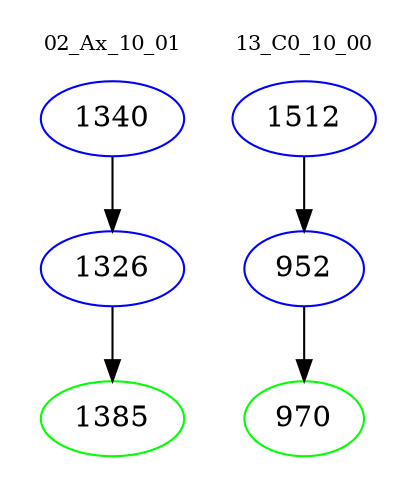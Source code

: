 digraph{
subgraph cluster_0 {
color = white
label = "02_Ax_10_01";
fontsize=10;
T0_1340 [label="1340", color="blue"]
T0_1340 -> T0_1326 [color="black"]
T0_1326 [label="1326", color="blue"]
T0_1326 -> T0_1385 [color="black"]
T0_1385 [label="1385", color="green"]
}
subgraph cluster_1 {
color = white
label = "13_C0_10_00";
fontsize=10;
T1_1512 [label="1512", color="blue"]
T1_1512 -> T1_952 [color="black"]
T1_952 [label="952", color="blue"]
T1_952 -> T1_970 [color="black"]
T1_970 [label="970", color="green"]
}
}
